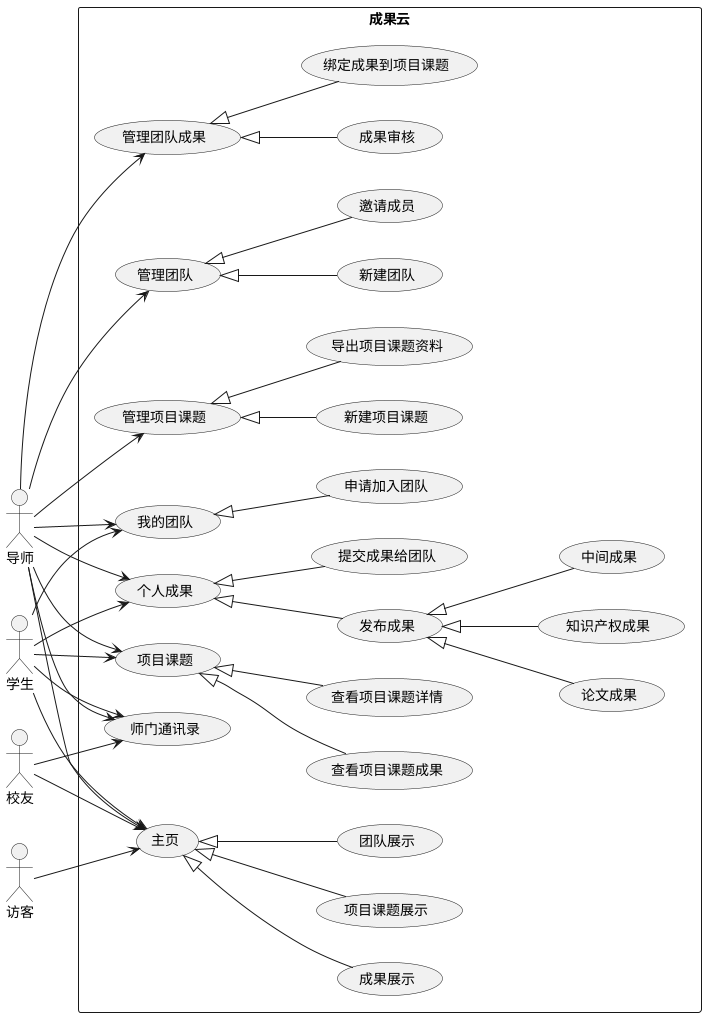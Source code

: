 @startuml 成果云用例图
left to right direction
skinparam packageStyle rectangle
actor Teacher
actor Student
actor Alumni
actor Guest
"导师" as Teacher
"学生" as Student
"校友" as Alumni
"访客" as Guest
rectangle 成果云 {
    (ManageTeam)  <|-- (NewTeam)
    (ManageTeam)  <|-- (InviteUser)
    (ManageSubject) <|-- (NewSubject)
    (ManageSubject) <|-- (ExportSubject)
    (ManageTeamAchievement) <|-- (ReviewAchievement)
    (ManageTeamAchievement) <|-- (BindAchievement)
    (PersonalAchievement) <|-- (PublishAchievement)
    (PersonalAchievement) <|-- (SubmitAchievement)
    (PublishAchievement) <|-- (PaperAchievement)
    (PublishAchievement) <|-- (IPAchievement)
    (PublishAchievement) <|-- (IntermediateAchievement)
    (Subject) <|-- (SubjectAchievement)
    (Subject) <|-- (SubjectDetail)
    (Team) <|-- (JoinTeam)
    (Home) <|-- (TeamShow)
    (Home) <|-- (AchievementShow)
    (Home) <|-- (SubjectShow)
    Teacher --> (ManageTeam)
    Teacher --> (ManageSubject)
    Teacher --> (ManageTeamAchievement)
    Teacher --> (PersonalAchievement)
    Teacher --> (Subject)
    Teacher --> (Team)
    Teacher --> (Home)
    Teacher --> (Contact)
    Student --> (PersonalAchievement)
    Student --> (Subject)
    Student --> (Team)
    Student --> (Home)
    Student --> (Contact)
    Alumni -->  (Home)
    Alumni --> (Contact)
    Guest --> (Home)
    "主页" as (Home)
    "团队展示" as (TeamShow)
    "成果展示" as (AchievementShow)
    "项目课题展示" as (SubjectShow)
    "管理团队" as (ManageTeam)
    "新建团队" as (NewTeam)
    "我的团队" as (Team)
    "邀请成员" as (InviteUser)
    "管理项目课题" as (ManageSubject)
    "项目课题" as (Subject)
    "新建项目课题" as (NewSubject)
    "查看项目课题详情" as (SubjectDetail)
    "查看项目课题成果" as (SubjectAchievement)
    "导出项目课题资料" as (ExportSubject)
    "管理团队成果" as (ManageTeamAchievement)
    "成果审核" as (ReviewAchievement)
    "绑定成果到项目课题" as (BindAchievement)
    "申请加入团队" as (JoinTeam)
    "个人成果" as (PersonalAchievement)
    "发布成果" as (PublishAchievement)
    "论文成果" as (PaperAchievement)
    "知识产权成果" as (IPAchievement)
    "中间成果" as (IntermediateAchievement)
    "提交成果给团队" as (SubmitAchievement)
    "师门通讯录" as (Contact)
}
@endumls